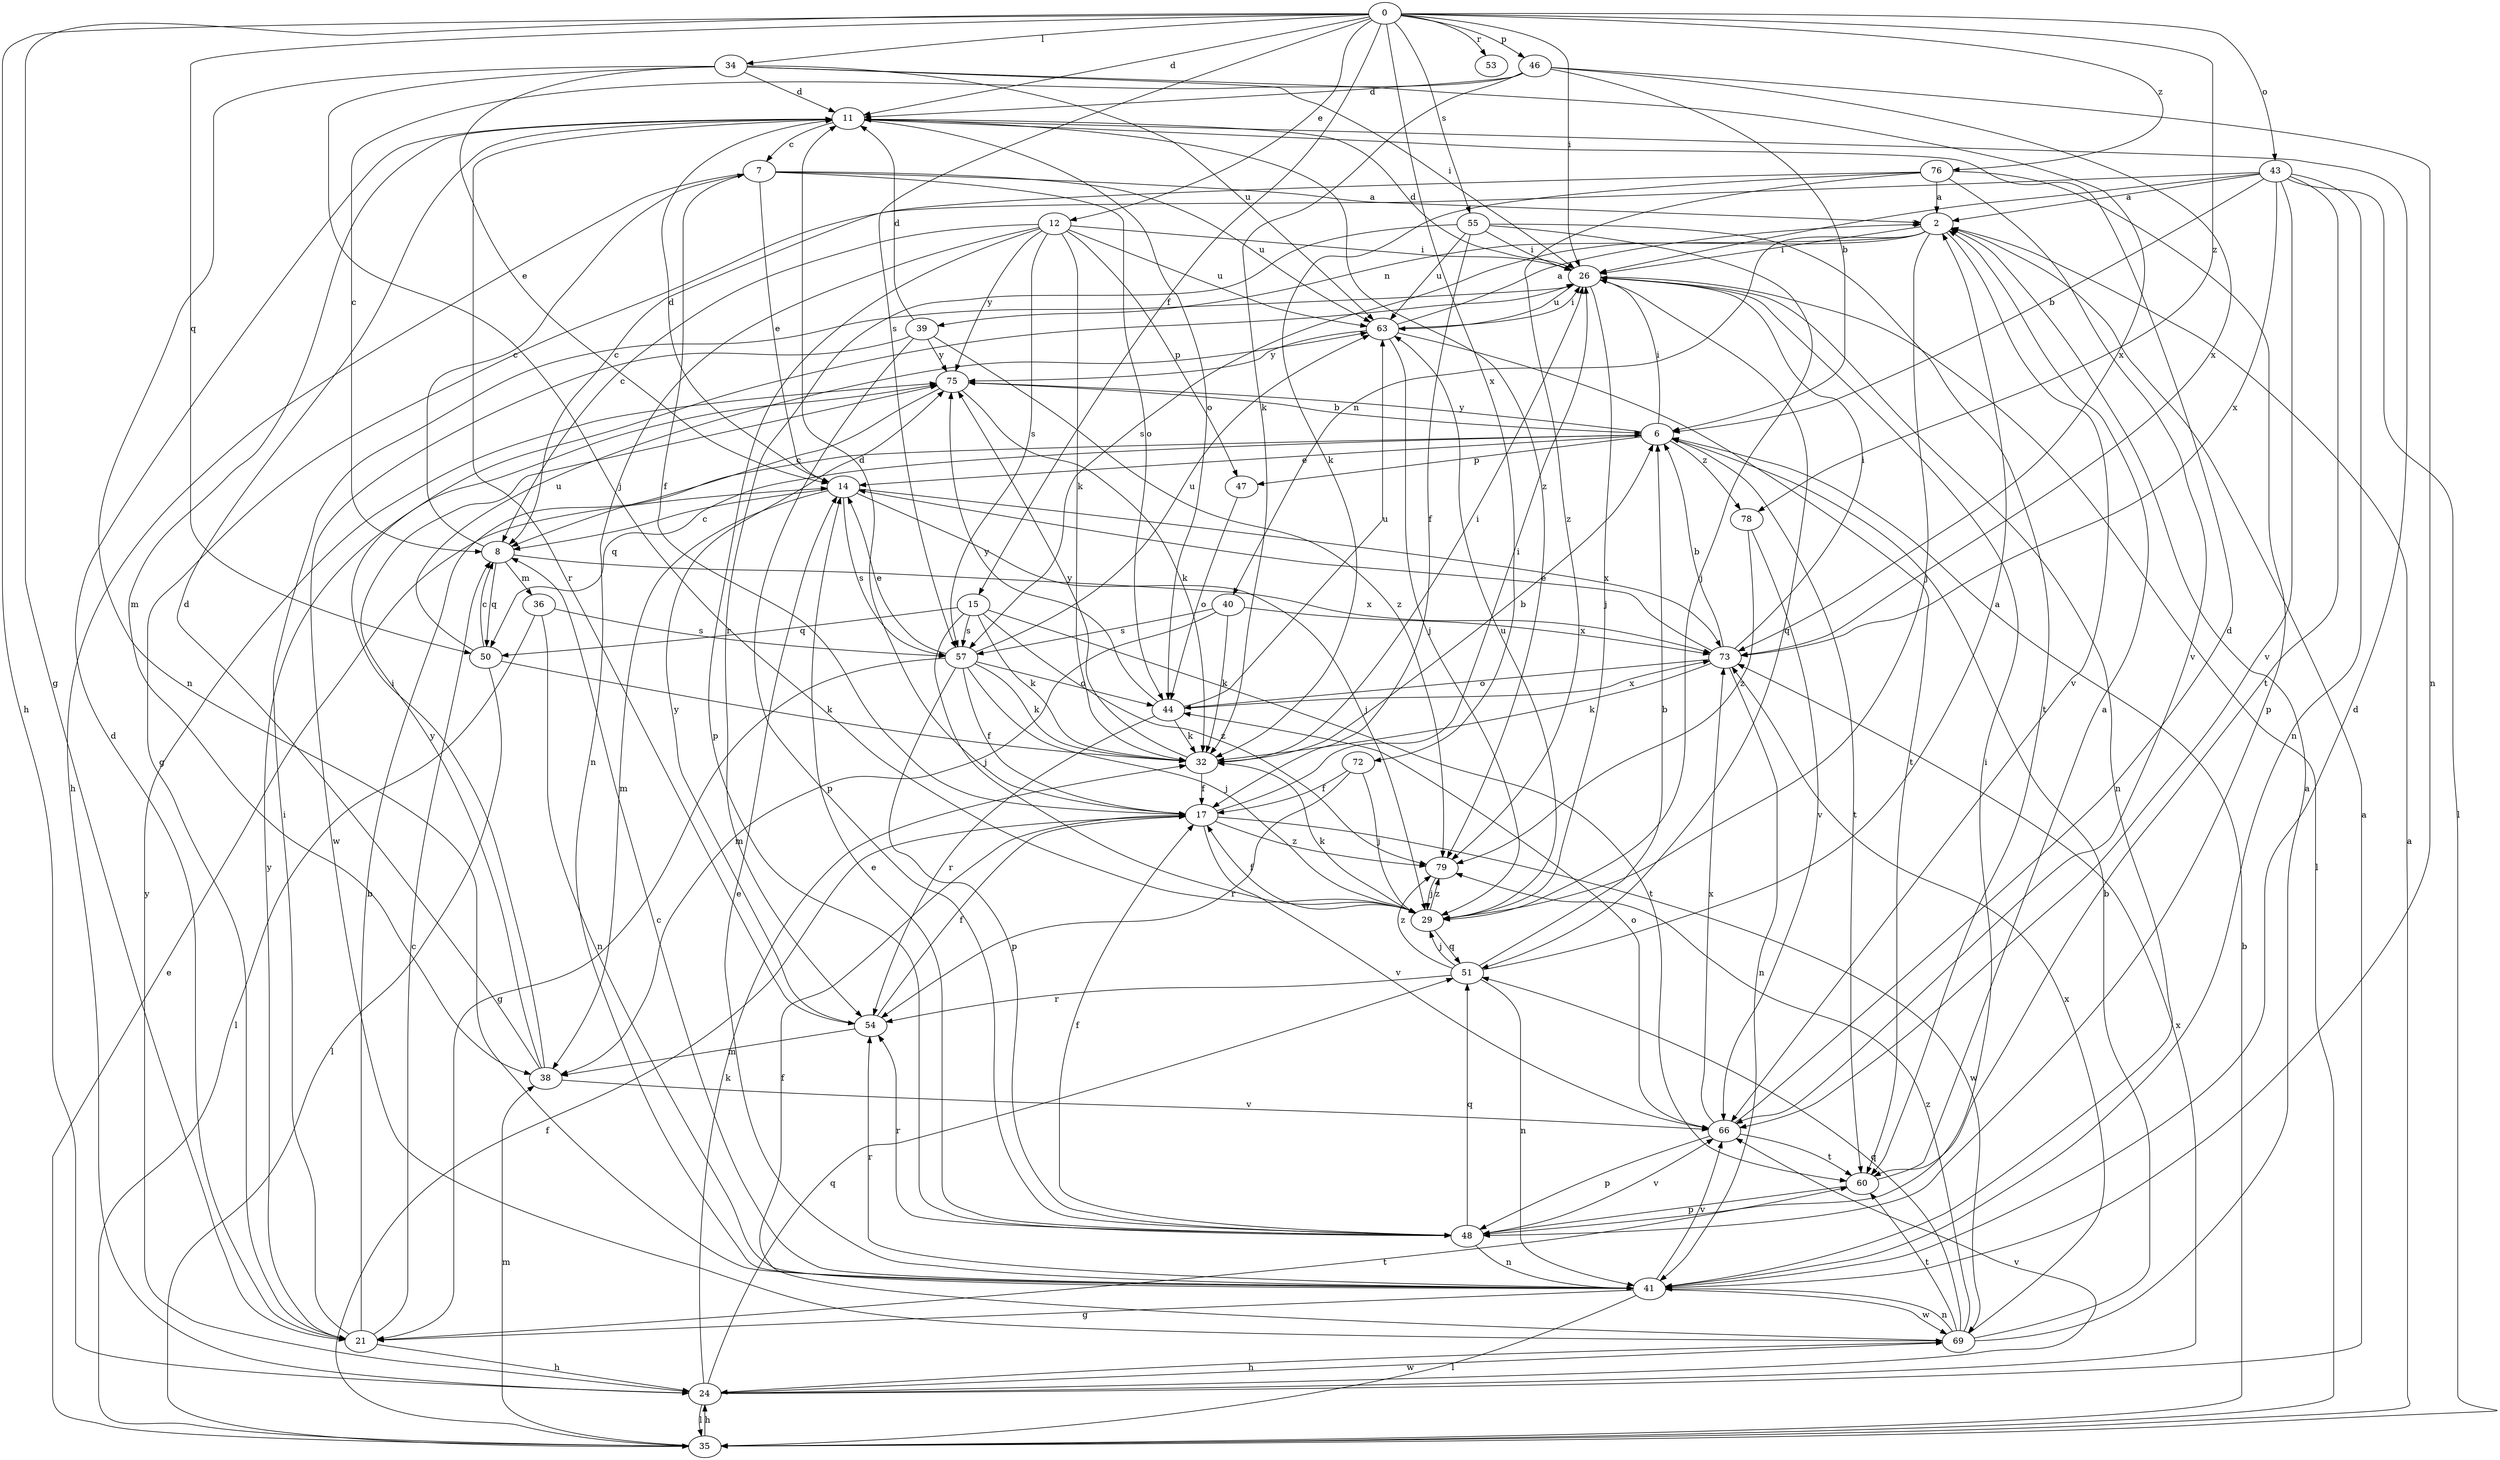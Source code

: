 strict digraph  {
0;
2;
6;
7;
8;
11;
12;
14;
15;
17;
21;
24;
26;
29;
32;
34;
35;
36;
38;
39;
40;
41;
43;
44;
46;
47;
48;
50;
51;
53;
54;
55;
57;
60;
63;
66;
69;
72;
73;
75;
76;
78;
79;
0 -> 11  [label=d];
0 -> 12  [label=e];
0 -> 15  [label=f];
0 -> 21  [label=g];
0 -> 24  [label=h];
0 -> 26  [label=i];
0 -> 34  [label=l];
0 -> 43  [label=o];
0 -> 46  [label=p];
0 -> 50  [label=q];
0 -> 53  [label=r];
0 -> 55  [label=s];
0 -> 57  [label=s];
0 -> 72  [label=x];
0 -> 76  [label=z];
0 -> 78  [label=z];
2 -> 26  [label=i];
2 -> 29  [label=j];
2 -> 39  [label=n];
2 -> 40  [label=n];
2 -> 57  [label=s];
2 -> 66  [label=v];
6 -> 14  [label=e];
6 -> 26  [label=i];
6 -> 47  [label=p];
6 -> 50  [label=q];
6 -> 60  [label=t];
6 -> 75  [label=y];
6 -> 78  [label=z];
7 -> 2  [label=a];
7 -> 14  [label=e];
7 -> 17  [label=f];
7 -> 24  [label=h];
7 -> 44  [label=o];
7 -> 63  [label=u];
8 -> 7  [label=c];
8 -> 36  [label=m];
8 -> 50  [label=q];
8 -> 73  [label=x];
11 -> 7  [label=c];
11 -> 38  [label=m];
11 -> 44  [label=o];
11 -> 54  [label=r];
11 -> 79  [label=z];
12 -> 8  [label=c];
12 -> 26  [label=i];
12 -> 32  [label=k];
12 -> 41  [label=n];
12 -> 47  [label=p];
12 -> 48  [label=p];
12 -> 57  [label=s];
12 -> 63  [label=u];
12 -> 75  [label=y];
14 -> 8  [label=c];
14 -> 11  [label=d];
14 -> 29  [label=j];
14 -> 38  [label=m];
14 -> 57  [label=s];
14 -> 73  [label=x];
15 -> 29  [label=j];
15 -> 32  [label=k];
15 -> 50  [label=q];
15 -> 57  [label=s];
15 -> 60  [label=t];
15 -> 79  [label=z];
17 -> 11  [label=d];
17 -> 26  [label=i];
17 -> 66  [label=v];
17 -> 69  [label=w];
17 -> 79  [label=z];
21 -> 6  [label=b];
21 -> 8  [label=c];
21 -> 11  [label=d];
21 -> 24  [label=h];
21 -> 26  [label=i];
21 -> 60  [label=t];
21 -> 75  [label=y];
24 -> 2  [label=a];
24 -> 32  [label=k];
24 -> 35  [label=l];
24 -> 51  [label=q];
24 -> 66  [label=v];
24 -> 69  [label=w];
24 -> 73  [label=x];
24 -> 75  [label=y];
26 -> 11  [label=d];
26 -> 29  [label=j];
26 -> 35  [label=l];
26 -> 41  [label=n];
26 -> 51  [label=q];
26 -> 63  [label=u];
29 -> 17  [label=f];
29 -> 32  [label=k];
29 -> 51  [label=q];
29 -> 63  [label=u];
29 -> 79  [label=z];
32 -> 6  [label=b];
32 -> 17  [label=f];
32 -> 26  [label=i];
32 -> 75  [label=y];
34 -> 11  [label=d];
34 -> 14  [label=e];
34 -> 26  [label=i];
34 -> 29  [label=j];
34 -> 41  [label=n];
34 -> 63  [label=u];
34 -> 73  [label=x];
35 -> 2  [label=a];
35 -> 6  [label=b];
35 -> 14  [label=e];
35 -> 17  [label=f];
35 -> 24  [label=h];
35 -> 38  [label=m];
36 -> 35  [label=l];
36 -> 41  [label=n];
36 -> 57  [label=s];
38 -> 11  [label=d];
38 -> 26  [label=i];
38 -> 66  [label=v];
38 -> 75  [label=y];
39 -> 11  [label=d];
39 -> 48  [label=p];
39 -> 69  [label=w];
39 -> 75  [label=y];
39 -> 79  [label=z];
40 -> 32  [label=k];
40 -> 38  [label=m];
40 -> 57  [label=s];
40 -> 73  [label=x];
41 -> 8  [label=c];
41 -> 11  [label=d];
41 -> 14  [label=e];
41 -> 21  [label=g];
41 -> 35  [label=l];
41 -> 54  [label=r];
41 -> 66  [label=v];
41 -> 69  [label=w];
43 -> 2  [label=a];
43 -> 6  [label=b];
43 -> 21  [label=g];
43 -> 26  [label=i];
43 -> 35  [label=l];
43 -> 41  [label=n];
43 -> 60  [label=t];
43 -> 66  [label=v];
43 -> 73  [label=x];
44 -> 32  [label=k];
44 -> 54  [label=r];
44 -> 63  [label=u];
44 -> 73  [label=x];
44 -> 75  [label=y];
46 -> 6  [label=b];
46 -> 8  [label=c];
46 -> 11  [label=d];
46 -> 32  [label=k];
46 -> 41  [label=n];
46 -> 73  [label=x];
47 -> 44  [label=o];
48 -> 14  [label=e];
48 -> 17  [label=f];
48 -> 26  [label=i];
48 -> 41  [label=n];
48 -> 51  [label=q];
48 -> 54  [label=r];
48 -> 66  [label=v];
50 -> 8  [label=c];
50 -> 32  [label=k];
50 -> 35  [label=l];
50 -> 63  [label=u];
51 -> 2  [label=a];
51 -> 6  [label=b];
51 -> 29  [label=j];
51 -> 41  [label=n];
51 -> 54  [label=r];
51 -> 79  [label=z];
54 -> 17  [label=f];
54 -> 38  [label=m];
54 -> 75  [label=y];
55 -> 17  [label=f];
55 -> 26  [label=i];
55 -> 29  [label=j];
55 -> 54  [label=r];
55 -> 60  [label=t];
55 -> 63  [label=u];
57 -> 14  [label=e];
57 -> 17  [label=f];
57 -> 21  [label=g];
57 -> 29  [label=j];
57 -> 32  [label=k];
57 -> 44  [label=o];
57 -> 48  [label=p];
57 -> 63  [label=u];
60 -> 2  [label=a];
60 -> 48  [label=p];
63 -> 2  [label=a];
63 -> 26  [label=i];
63 -> 29  [label=j];
63 -> 60  [label=t];
63 -> 75  [label=y];
66 -> 11  [label=d];
66 -> 44  [label=o];
66 -> 48  [label=p];
66 -> 60  [label=t];
66 -> 73  [label=x];
69 -> 2  [label=a];
69 -> 6  [label=b];
69 -> 17  [label=f];
69 -> 24  [label=h];
69 -> 41  [label=n];
69 -> 51  [label=q];
69 -> 60  [label=t];
69 -> 73  [label=x];
69 -> 79  [label=z];
72 -> 17  [label=f];
72 -> 29  [label=j];
72 -> 54  [label=r];
73 -> 6  [label=b];
73 -> 14  [label=e];
73 -> 26  [label=i];
73 -> 32  [label=k];
73 -> 41  [label=n];
73 -> 44  [label=o];
75 -> 6  [label=b];
75 -> 8  [label=c];
75 -> 32  [label=k];
76 -> 2  [label=a];
76 -> 8  [label=c];
76 -> 32  [label=k];
76 -> 48  [label=p];
76 -> 66  [label=v];
76 -> 79  [label=z];
78 -> 66  [label=v];
78 -> 79  [label=z];
79 -> 29  [label=j];
}
